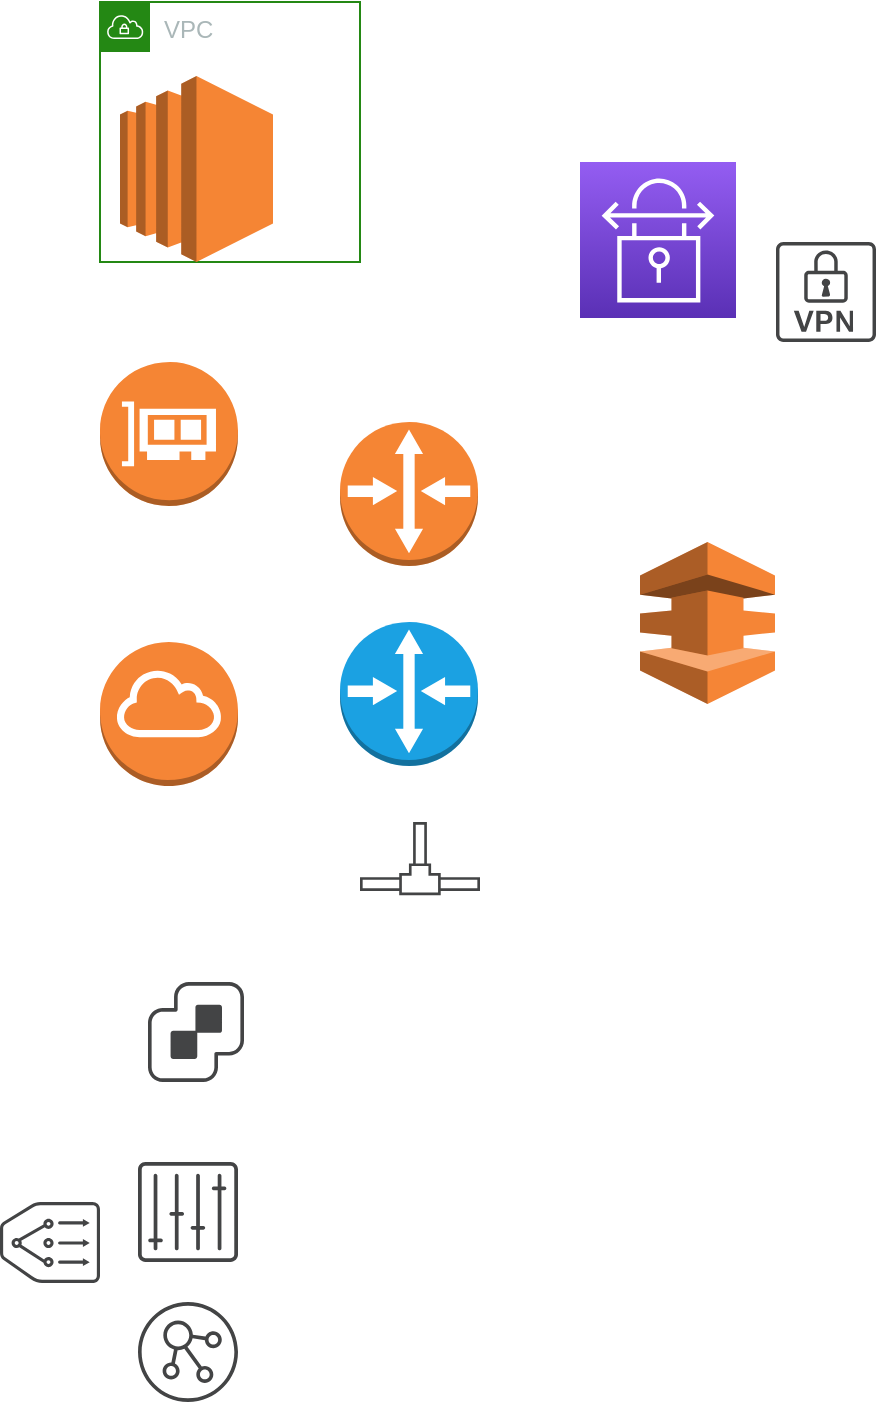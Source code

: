 <mxfile version="21.6.1" type="github">
  <diagram name="Page-1" id="sMLekQ1WphEMYUQIr-nb">
    <mxGraphModel dx="1240" dy="793" grid="1" gridSize="10" guides="1" tooltips="1" connect="1" arrows="1" fold="1" page="1" pageScale="1" pageWidth="850" pageHeight="1100" math="0" shadow="0">
      <root>
        <mxCell id="0" />
        <mxCell id="1" parent="0" />
        <mxCell id="r0wEt2vCEHU35BpyAjr6-1" value="" style="sketch=0;points=[[0,0,0],[0.25,0,0],[0.5,0,0],[0.75,0,0],[1,0,0],[0,1,0],[0.25,1,0],[0.5,1,0],[0.75,1,0],[1,1,0],[0,0.25,0],[0,0.5,0],[0,0.75,0],[1,0.25,0],[1,0.5,0],[1,0.75,0]];outlineConnect=0;fontColor=#232F3E;gradientColor=#945DF2;gradientDirection=north;fillColor=#5A30B5;strokeColor=#ffffff;dashed=0;verticalLabelPosition=bottom;verticalAlign=top;align=center;html=1;fontSize=12;fontStyle=0;aspect=fixed;shape=mxgraph.aws4.resourceIcon;resIcon=mxgraph.aws4.site_to_site_vpn;" vertex="1" parent="1">
          <mxGeometry x="300" y="170" width="78" height="78" as="geometry" />
        </mxCell>
        <mxCell id="r0wEt2vCEHU35BpyAjr6-2" value="VPC" style="points=[[0,0],[0.25,0],[0.5,0],[0.75,0],[1,0],[1,0.25],[1,0.5],[1,0.75],[1,1],[0.75,1],[0.5,1],[0.25,1],[0,1],[0,0.75],[0,0.5],[0,0.25]];outlineConnect=0;gradientColor=none;html=1;whiteSpace=wrap;fontSize=12;fontStyle=0;container=1;pointerEvents=0;collapsible=0;recursiveResize=0;shape=mxgraph.aws4.group;grIcon=mxgraph.aws4.group_vpc;strokeColor=#248814;fillColor=none;verticalAlign=top;align=left;spacingLeft=30;fontColor=#AAB7B8;dashed=0;" vertex="1" parent="1">
          <mxGeometry x="60" y="90" width="130" height="130" as="geometry" />
        </mxCell>
        <mxCell id="r0wEt2vCEHU35BpyAjr6-3" value="" style="outlineConnect=0;dashed=0;verticalLabelPosition=bottom;verticalAlign=top;align=center;html=1;shape=mxgraph.aws3.ec2;fillColor=#F58534;gradientColor=none;" vertex="1" parent="r0wEt2vCEHU35BpyAjr6-2">
          <mxGeometry x="10" y="37" width="76.5" height="93" as="geometry" />
        </mxCell>
        <mxCell id="r0wEt2vCEHU35BpyAjr6-4" value="" style="outlineConnect=0;dashed=0;verticalLabelPosition=bottom;verticalAlign=top;align=center;html=1;shape=mxgraph.aws3.elastic_network_interface;fillColor=#F58534;gradientColor=none;" vertex="1" parent="1">
          <mxGeometry x="60" y="270" width="69" height="72" as="geometry" />
        </mxCell>
        <mxCell id="r0wEt2vCEHU35BpyAjr6-5" value="" style="outlineConnect=0;dashed=0;verticalLabelPosition=bottom;verticalAlign=top;align=center;html=1;shape=mxgraph.aws3.internet_gateway;fillColor=#F58536;gradientColor=none;" vertex="1" parent="1">
          <mxGeometry x="60" y="410" width="69" height="72" as="geometry" />
        </mxCell>
        <mxCell id="r0wEt2vCEHU35BpyAjr6-6" value="" style="outlineConnect=0;dashed=0;verticalLabelPosition=bottom;verticalAlign=top;align=center;html=1;shape=mxgraph.aws3.direct_connect;fillColor=#F58536;gradientColor=none;" vertex="1" parent="1">
          <mxGeometry x="330" y="360" width="67.5" height="81" as="geometry" />
        </mxCell>
        <mxCell id="r0wEt2vCEHU35BpyAjr6-7" value="" style="sketch=0;pointerEvents=1;shadow=0;dashed=0;html=1;strokeColor=none;fillColor=#434445;aspect=fixed;labelPosition=center;verticalLabelPosition=bottom;verticalAlign=top;align=center;outlineConnect=0;shape=mxgraph.vvd.vcenter_server;" vertex="1" parent="1">
          <mxGeometry x="84" y="580" width="48" height="50" as="geometry" />
        </mxCell>
        <mxCell id="r0wEt2vCEHU35BpyAjr6-8" value="" style="sketch=0;pointerEvents=1;shadow=0;dashed=0;html=1;strokeColor=none;fillColor=#434445;aspect=fixed;labelPosition=center;verticalLabelPosition=bottom;verticalAlign=top;align=center;outlineConnect=0;shape=mxgraph.vvd.nsx_manager;" vertex="1" parent="1">
          <mxGeometry x="79" y="670" width="50" height="50" as="geometry" />
        </mxCell>
        <mxCell id="r0wEt2vCEHU35BpyAjr6-9" value="" style="sketch=0;pointerEvents=1;shadow=0;dashed=0;html=1;strokeColor=none;fillColor=#434445;aspect=fixed;labelPosition=center;verticalLabelPosition=bottom;verticalAlign=top;align=center;outlineConnect=0;shape=mxgraph.vvd.nsx_edge_and_load_balancer;" vertex="1" parent="1">
          <mxGeometry x="10" y="690" width="50" height="40.5" as="geometry" />
        </mxCell>
        <mxCell id="r0wEt2vCEHU35BpyAjr6-10" value="" style="sketch=0;pointerEvents=1;shadow=0;dashed=0;html=1;strokeColor=none;fillColor=#434445;aspect=fixed;labelPosition=center;verticalLabelPosition=bottom;verticalAlign=top;align=center;outlineConnect=0;shape=mxgraph.vvd.vpn;" vertex="1" parent="1">
          <mxGeometry x="398" y="210" width="50" height="50" as="geometry" />
        </mxCell>
        <mxCell id="r0wEt2vCEHU35BpyAjr6-11" value="" style="sketch=0;pointerEvents=1;shadow=0;dashed=0;html=1;strokeColor=none;fillColor=#434445;aspect=fixed;labelPosition=center;verticalLabelPosition=bottom;verticalAlign=top;align=center;outlineConnect=0;shape=mxgraph.vvd.nsx_controller;" vertex="1" parent="1">
          <mxGeometry x="79" y="740" width="50" height="50" as="geometry" />
        </mxCell>
        <mxCell id="r0wEt2vCEHU35BpyAjr6-12" value="" style="outlineConnect=0;dashed=0;verticalLabelPosition=bottom;verticalAlign=top;align=center;html=1;shape=mxgraph.aws3.router;fillColor=#F58534;gradientColor=none;" vertex="1" parent="1">
          <mxGeometry x="180" y="300" width="69" height="72" as="geometry" />
        </mxCell>
        <mxCell id="r0wEt2vCEHU35BpyAjr6-13" value="" style="outlineConnect=0;dashed=0;verticalLabelPosition=bottom;verticalAlign=top;align=center;html=1;shape=mxgraph.aws3.router;fillColor=#1ba1e2;strokeColor=#006EAF;fontColor=#ffffff;" vertex="1" parent="1">
          <mxGeometry x="180" y="400" width="69" height="72" as="geometry" />
        </mxCell>
        <mxCell id="r0wEt2vCEHU35BpyAjr6-14" value="" style="sketch=0;pointerEvents=1;shadow=0;dashed=0;html=1;strokeColor=none;fillColor=#434445;aspect=fixed;labelPosition=center;verticalLabelPosition=bottom;verticalAlign=top;align=center;outlineConnect=0;shape=mxgraph.vvd.networks;" vertex="1" parent="1">
          <mxGeometry x="190" y="500" width="60" height="36.6" as="geometry" />
        </mxCell>
      </root>
    </mxGraphModel>
  </diagram>
</mxfile>
